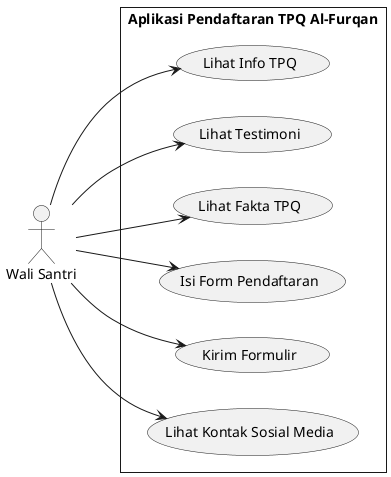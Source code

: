 @startuml uas
skinparam style strictuml
left to right direction

actor "Wali Santri" as User

rectangle "Aplikasi Pendaftaran TPQ Al-Furqan" {
  usecase "Lihat Info TPQ" as UC1
  usecase "Lihat Testimoni" as UC2
  usecase "Lihat Fakta TPQ" as UC3
  usecase "Isi Form Pendaftaran" as UC4
  usecase "Kirim Formulir" as UC5
  usecase "Lihat Kontak Sosial Media" as UC6
}

User --> UC1
User --> UC2
User --> UC3
User --> UC4
User --> UC5
User --> UC6
@enduml